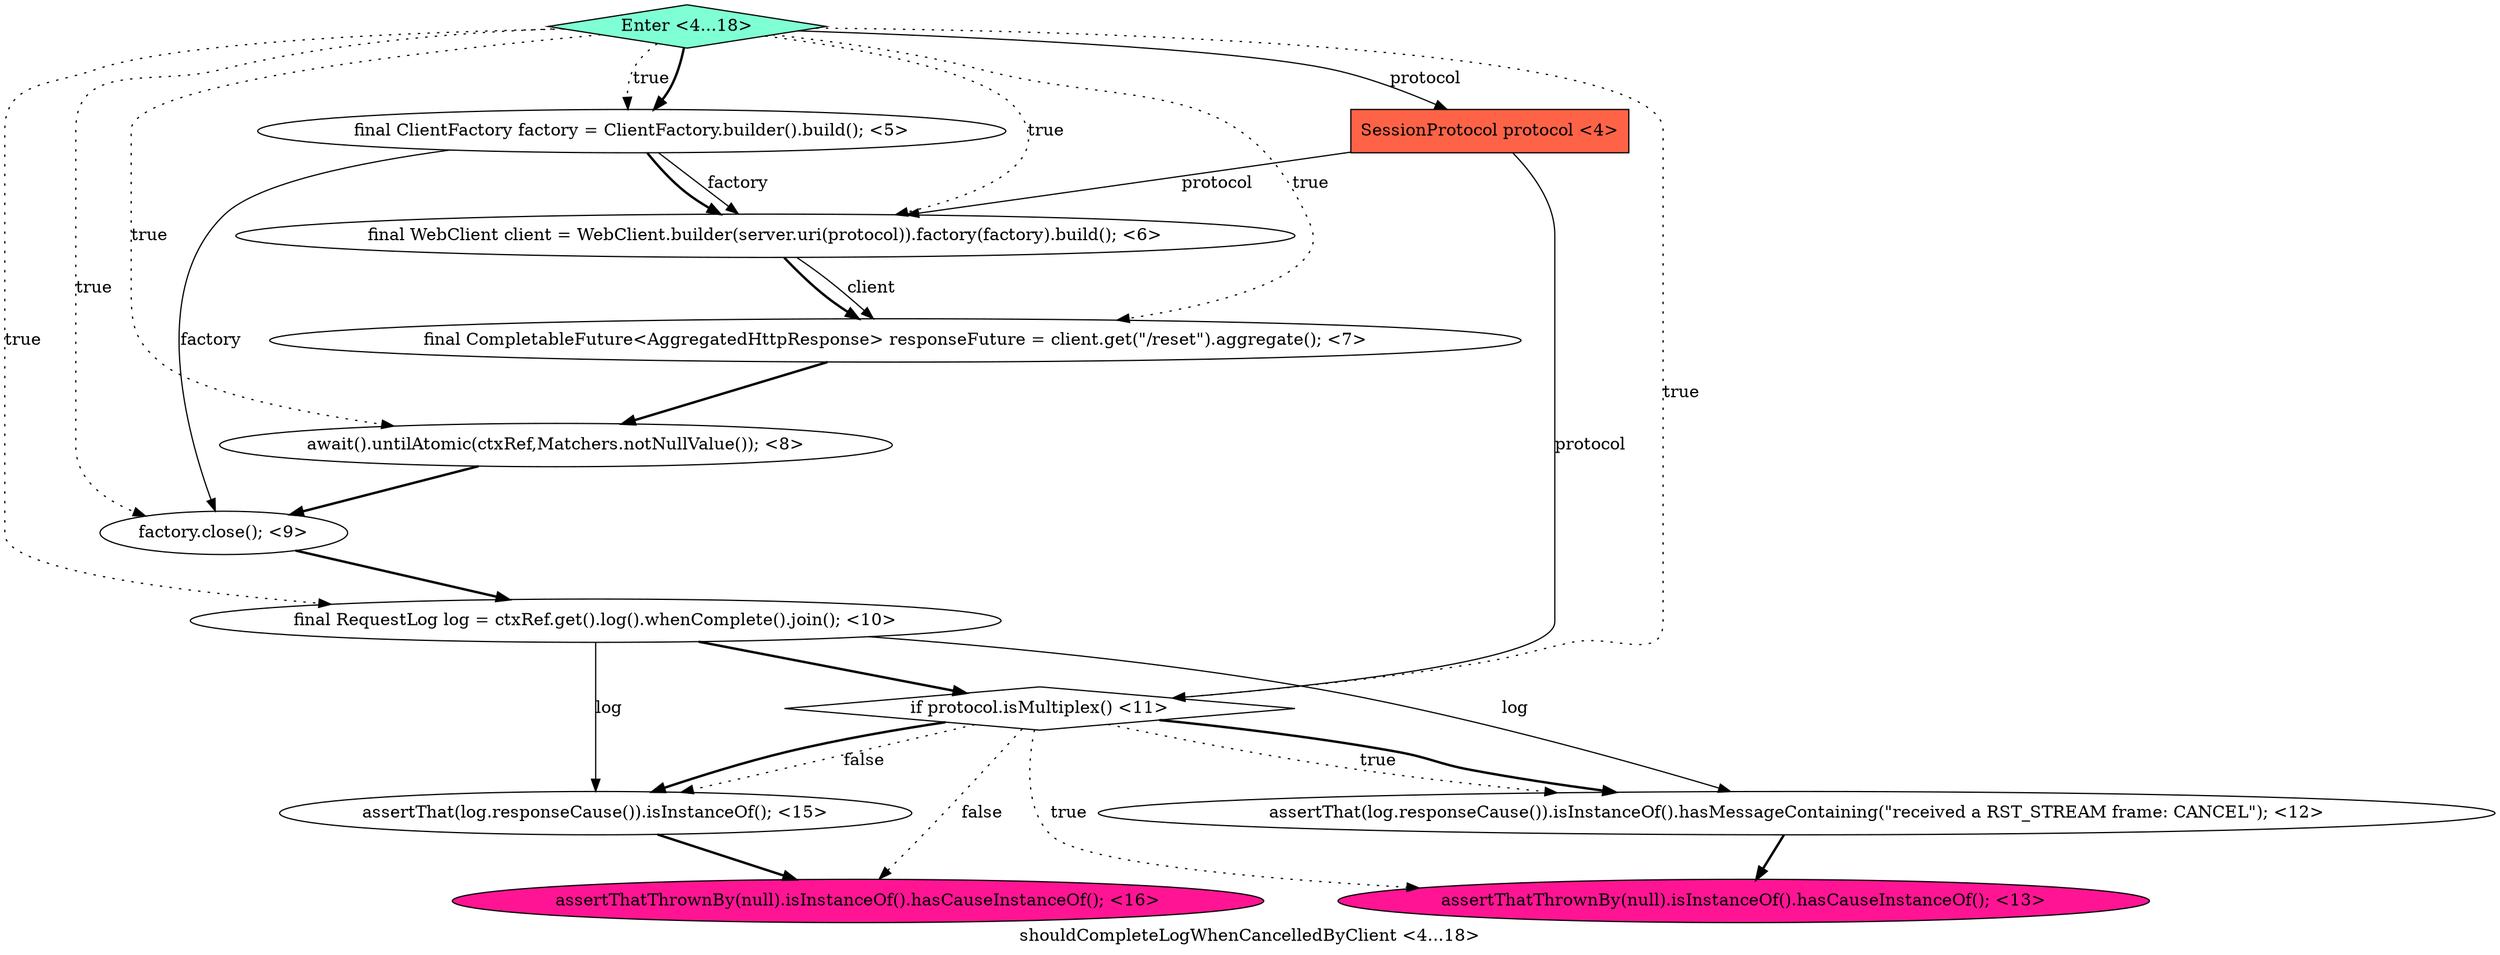 digraph PDG {
label = "shouldCompleteLogWhenCancelledByClient <4...18>";
0.5 [style = filled, label = "factory.close(); <9>", fillcolor = white, shape = ellipse];
0.8 [style = filled, label = "assertThat(log.responseCause()).isInstanceOf().hasMessageContaining(\"received a RST_STREAM frame: CANCEL\"); <12>", fillcolor = white, shape = ellipse];
0.9 [style = filled, label = "assertThatThrownBy(null).isInstanceOf().hasCauseInstanceOf(); <13>", fillcolor = deeppink, shape = ellipse];
0.10 [style = filled, label = "assertThat(log.responseCause()).isInstanceOf(); <15>", fillcolor = white, shape = ellipse];
0.11 [style = filled, label = "assertThatThrownBy(null).isInstanceOf().hasCauseInstanceOf(); <16>", fillcolor = deeppink, shape = ellipse];
0.4 [style = filled, label = "await().untilAtomic(ctxRef,Matchers.notNullValue()); <8>", fillcolor = white, shape = ellipse];
0.3 [style = filled, label = "final CompletableFuture<AggregatedHttpResponse> responseFuture = client.get(\"/reset\").aggregate(); <7>", fillcolor = white, shape = ellipse];
0.2 [style = filled, label = "final WebClient client = WebClient.builder(server.uri(protocol)).factory(factory).build(); <6>", fillcolor = white, shape = ellipse];
0.6 [style = filled, label = "final RequestLog log = ctxRef.get().log().whenComplete().join(); <10>", fillcolor = white, shape = ellipse];
0.7 [style = filled, label = "if protocol.isMultiplex() <11>", fillcolor = white, shape = diamond];
0.0 [style = filled, label = "SessionProtocol protocol <4>", fillcolor = tomato, shape = box];
0.12 [style = filled, label = "Enter <4...18>", fillcolor = aquamarine, shape = diamond];
0.1 [style = filled, label = "final ClientFactory factory = ClientFactory.builder().build(); <5>", fillcolor = white, shape = ellipse];
0.0 -> 0.2 [style = solid, label="protocol"];
0.0 -> 0.7 [style = solid, label="protocol"];
0.1 -> 0.2 [style = solid, label="factory"];
0.1 -> 0.2 [style = bold, label=""];
0.1 -> 0.5 [style = solid, label="factory"];
0.2 -> 0.3 [style = solid, label="client"];
0.2 -> 0.3 [style = bold, label=""];
0.3 -> 0.4 [style = bold, label=""];
0.4 -> 0.5 [style = bold, label=""];
0.5 -> 0.6 [style = bold, label=""];
0.6 -> 0.7 [style = bold, label=""];
0.6 -> 0.8 [style = solid, label="log"];
0.6 -> 0.10 [style = solid, label="log"];
0.7 -> 0.8 [style = dotted, label="true"];
0.7 -> 0.8 [style = bold, label=""];
0.7 -> 0.9 [style = dotted, label="true"];
0.7 -> 0.10 [style = dotted, label="false"];
0.7 -> 0.10 [style = bold, label=""];
0.7 -> 0.11 [style = dotted, label="false"];
0.8 -> 0.9 [style = bold, label=""];
0.10 -> 0.11 [style = bold, label=""];
0.12 -> 0.0 [style = solid, label="protocol"];
0.12 -> 0.1 [style = dotted, label="true"];
0.12 -> 0.1 [style = bold, label=""];
0.12 -> 0.2 [style = dotted, label="true"];
0.12 -> 0.3 [style = dotted, label="true"];
0.12 -> 0.4 [style = dotted, label="true"];
0.12 -> 0.5 [style = dotted, label="true"];
0.12 -> 0.6 [style = dotted, label="true"];
0.12 -> 0.7 [style = dotted, label="true"];
}
